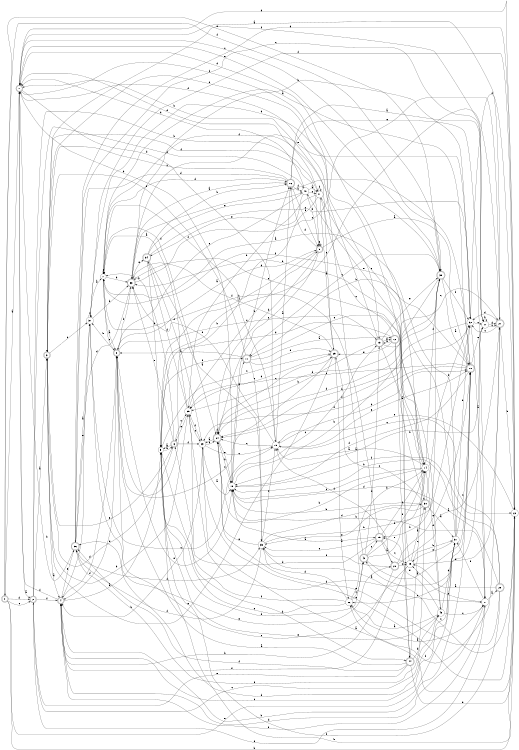 digraph n36_9 {
__start0 [label="" shape="none"];

rankdir=LR;
size="8,5";

s0 [style="rounded,filled", color="black", fillcolor="white" shape="doublecircle", label="0"];
s1 [style="rounded,filled", color="black", fillcolor="white" shape="doublecircle", label="1"];
s2 [style="rounded,filled", color="black", fillcolor="white" shape="doublecircle", label="2"];
s3 [style="rounded,filled", color="black", fillcolor="white" shape="doublecircle", label="3"];
s4 [style="rounded,filled", color="black", fillcolor="white" shape="doublecircle", label="4"];
s5 [style="filled", color="black", fillcolor="white" shape="circle", label="5"];
s6 [style="rounded,filled", color="black", fillcolor="white" shape="doublecircle", label="6"];
s7 [style="filled", color="black", fillcolor="white" shape="circle", label="7"];
s8 [style="rounded,filled", color="black", fillcolor="white" shape="doublecircle", label="8"];
s9 [style="rounded,filled", color="black", fillcolor="white" shape="doublecircle", label="9"];
s10 [style="rounded,filled", color="black", fillcolor="white" shape="doublecircle", label="10"];
s11 [style="rounded,filled", color="black", fillcolor="white" shape="doublecircle", label="11"];
s12 [style="rounded,filled", color="black", fillcolor="white" shape="doublecircle", label="12"];
s13 [style="rounded,filled", color="black", fillcolor="white" shape="doublecircle", label="13"];
s14 [style="filled", color="black", fillcolor="white" shape="circle", label="14"];
s15 [style="filled", color="black", fillcolor="white" shape="circle", label="15"];
s16 [style="rounded,filled", color="black", fillcolor="white" shape="doublecircle", label="16"];
s17 [style="filled", color="black", fillcolor="white" shape="circle", label="17"];
s18 [style="filled", color="black", fillcolor="white" shape="circle", label="18"];
s19 [style="rounded,filled", color="black", fillcolor="white" shape="doublecircle", label="19"];
s20 [style="rounded,filled", color="black", fillcolor="white" shape="doublecircle", label="20"];
s21 [style="rounded,filled", color="black", fillcolor="white" shape="doublecircle", label="21"];
s22 [style="filled", color="black", fillcolor="white" shape="circle", label="22"];
s23 [style="filled", color="black", fillcolor="white" shape="circle", label="23"];
s24 [style="rounded,filled", color="black", fillcolor="white" shape="doublecircle", label="24"];
s25 [style="rounded,filled", color="black", fillcolor="white" shape="doublecircle", label="25"];
s26 [style="filled", color="black", fillcolor="white" shape="circle", label="26"];
s27 [style="filled", color="black", fillcolor="white" shape="circle", label="27"];
s28 [style="rounded,filled", color="black", fillcolor="white" shape="doublecircle", label="28"];
s29 [style="filled", color="black", fillcolor="white" shape="circle", label="29"];
s30 [style="rounded,filled", color="black", fillcolor="white" shape="doublecircle", label="30"];
s31 [style="filled", color="black", fillcolor="white" shape="circle", label="31"];
s32 [style="filled", color="black", fillcolor="white" shape="circle", label="32"];
s33 [style="rounded,filled", color="black", fillcolor="white" shape="doublecircle", label="33"];
s34 [style="rounded,filled", color="black", fillcolor="white" shape="doublecircle", label="34"];
s35 [style="filled", color="black", fillcolor="white" shape="circle", label="35"];
s36 [style="rounded,filled", color="black", fillcolor="white" shape="doublecircle", label="36"];
s37 [style="filled", color="black", fillcolor="white" shape="circle", label="37"];
s38 [style="rounded,filled", color="black", fillcolor="white" shape="doublecircle", label="38"];
s39 [style="filled", color="black", fillcolor="white" shape="circle", label="39"];
s40 [style="filled", color="black", fillcolor="white" shape="circle", label="40"];
s41 [style="filled", color="black", fillcolor="white" shape="circle", label="41"];
s42 [style="rounded,filled", color="black", fillcolor="white" shape="doublecircle", label="42"];
s43 [style="filled", color="black", fillcolor="white" shape="circle", label="43"];
s44 [style="rounded,filled", color="black", fillcolor="white" shape="doublecircle", label="44"];
s0 -> s1 [label="a"];
s0 -> s22 [label="b"];
s0 -> s2 [label="c"];
s0 -> s2 [label="d"];
s0 -> s31 [label="e"];
s0 -> s38 [label="f"];
s1 -> s2 [label="a"];
s1 -> s18 [label="b"];
s1 -> s38 [label="c"];
s1 -> s15 [label="d"];
s1 -> s38 [label="e"];
s1 -> s44 [label="f"];
s2 -> s3 [label="a"];
s2 -> s41 [label="b"];
s2 -> s43 [label="c"];
s2 -> s40 [label="d"];
s2 -> s27 [label="e"];
s2 -> s4 [label="f"];
s3 -> s4 [label="a"];
s3 -> s39 [label="b"];
s3 -> s37 [label="c"];
s3 -> s13 [label="d"];
s3 -> s6 [label="e"];
s3 -> s9 [label="f"];
s4 -> s5 [label="a"];
s4 -> s10 [label="b"];
s4 -> s31 [label="c"];
s4 -> s8 [label="d"];
s4 -> s36 [label="e"];
s4 -> s1 [label="f"];
s5 -> s6 [label="a"];
s5 -> s44 [label="b"];
s5 -> s25 [label="c"];
s5 -> s42 [label="d"];
s5 -> s43 [label="e"];
s5 -> s11 [label="f"];
s6 -> s5 [label="a"];
s6 -> s7 [label="b"];
s6 -> s39 [label="c"];
s6 -> s3 [label="d"];
s6 -> s33 [label="e"];
s6 -> s23 [label="f"];
s7 -> s8 [label="a"];
s7 -> s33 [label="b"];
s7 -> s8 [label="c"];
s7 -> s16 [label="d"];
s7 -> s7 [label="e"];
s7 -> s24 [label="f"];
s8 -> s9 [label="a"];
s8 -> s37 [label="b"];
s8 -> s13 [label="c"];
s8 -> s4 [label="d"];
s8 -> s18 [label="e"];
s8 -> s33 [label="f"];
s9 -> s10 [label="a"];
s9 -> s24 [label="b"];
s9 -> s24 [label="c"];
s9 -> s16 [label="d"];
s9 -> s9 [label="e"];
s9 -> s5 [label="f"];
s10 -> s7 [label="a"];
s10 -> s11 [label="b"];
s10 -> s39 [label="c"];
s10 -> s23 [label="d"];
s10 -> s17 [label="e"];
s10 -> s18 [label="f"];
s11 -> s12 [label="a"];
s11 -> s8 [label="b"];
s11 -> s35 [label="c"];
s11 -> s25 [label="d"];
s11 -> s14 [label="e"];
s11 -> s3 [label="f"];
s12 -> s13 [label="a"];
s12 -> s30 [label="b"];
s12 -> s41 [label="c"];
s12 -> s5 [label="d"];
s12 -> s25 [label="e"];
s12 -> s44 [label="f"];
s13 -> s14 [label="a"];
s13 -> s24 [label="b"];
s13 -> s21 [label="c"];
s13 -> s12 [label="d"];
s13 -> s38 [label="e"];
s13 -> s7 [label="f"];
s14 -> s15 [label="a"];
s14 -> s24 [label="b"];
s14 -> s18 [label="c"];
s14 -> s43 [label="d"];
s14 -> s40 [label="e"];
s14 -> s38 [label="f"];
s15 -> s16 [label="a"];
s15 -> s10 [label="b"];
s15 -> s24 [label="c"];
s15 -> s33 [label="d"];
s15 -> s10 [label="e"];
s15 -> s7 [label="f"];
s16 -> s17 [label="a"];
s16 -> s40 [label="b"];
s16 -> s3 [label="c"];
s16 -> s36 [label="d"];
s16 -> s27 [label="e"];
s16 -> s9 [label="f"];
s17 -> s18 [label="a"];
s17 -> s17 [label="b"];
s17 -> s21 [label="c"];
s17 -> s21 [label="d"];
s17 -> s26 [label="e"];
s17 -> s3 [label="f"];
s18 -> s19 [label="a"];
s18 -> s38 [label="b"];
s18 -> s13 [label="c"];
s18 -> s16 [label="d"];
s18 -> s11 [label="e"];
s18 -> s22 [label="f"];
s19 -> s20 [label="a"];
s19 -> s7 [label="b"];
s19 -> s29 [label="c"];
s19 -> s39 [label="d"];
s19 -> s35 [label="e"];
s19 -> s14 [label="f"];
s20 -> s21 [label="a"];
s20 -> s4 [label="b"];
s20 -> s29 [label="c"];
s20 -> s15 [label="d"];
s20 -> s10 [label="e"];
s20 -> s35 [label="f"];
s21 -> s1 [label="a"];
s21 -> s22 [label="b"];
s21 -> s32 [label="c"];
s21 -> s32 [label="d"];
s21 -> s5 [label="e"];
s21 -> s26 [label="f"];
s22 -> s23 [label="a"];
s22 -> s5 [label="b"];
s22 -> s42 [label="c"];
s22 -> s1 [label="d"];
s22 -> s15 [label="e"];
s22 -> s37 [label="f"];
s23 -> s18 [label="a"];
s23 -> s4 [label="b"];
s23 -> s15 [label="c"];
s23 -> s24 [label="d"];
s23 -> s22 [label="e"];
s23 -> s39 [label="f"];
s24 -> s23 [label="a"];
s24 -> s18 [label="b"];
s24 -> s25 [label="c"];
s24 -> s38 [label="d"];
s24 -> s18 [label="e"];
s24 -> s24 [label="f"];
s25 -> s26 [label="a"];
s25 -> s1 [label="b"];
s25 -> s8 [label="c"];
s25 -> s39 [label="d"];
s25 -> s3 [label="e"];
s25 -> s33 [label="f"];
s26 -> s27 [label="a"];
s26 -> s14 [label="b"];
s26 -> s42 [label="c"];
s26 -> s35 [label="d"];
s26 -> s5 [label="e"];
s26 -> s6 [label="f"];
s27 -> s28 [label="a"];
s27 -> s18 [label="b"];
s27 -> s29 [label="c"];
s27 -> s4 [label="d"];
s27 -> s4 [label="e"];
s27 -> s31 [label="f"];
s28 -> s29 [label="a"];
s28 -> s18 [label="b"];
s28 -> s15 [label="c"];
s28 -> s18 [label="d"];
s28 -> s24 [label="e"];
s28 -> s5 [label="f"];
s29 -> s30 [label="a"];
s29 -> s31 [label="b"];
s29 -> s8 [label="c"];
s29 -> s21 [label="d"];
s29 -> s33 [label="e"];
s29 -> s4 [label="f"];
s30 -> s31 [label="a"];
s30 -> s18 [label="b"];
s30 -> s25 [label="c"];
s30 -> s1 [label="d"];
s30 -> s35 [label="e"];
s30 -> s32 [label="f"];
s31 -> s7 [label="a"];
s31 -> s32 [label="b"];
s31 -> s10 [label="c"];
s31 -> s36 [label="d"];
s31 -> s29 [label="e"];
s31 -> s7 [label="f"];
s32 -> s27 [label="a"];
s32 -> s24 [label="b"];
s32 -> s17 [label="c"];
s32 -> s22 [label="d"];
s32 -> s33 [label="e"];
s32 -> s24 [label="f"];
s33 -> s16 [label="a"];
s33 -> s32 [label="b"];
s33 -> s21 [label="c"];
s33 -> s4 [label="d"];
s33 -> s34 [label="e"];
s33 -> s10 [label="f"];
s34 -> s35 [label="a"];
s34 -> s16 [label="b"];
s34 -> s32 [label="c"];
s34 -> s5 [label="d"];
s34 -> s40 [label="e"];
s34 -> s23 [label="f"];
s35 -> s27 [label="a"];
s35 -> s32 [label="b"];
s35 -> s15 [label="c"];
s35 -> s30 [label="d"];
s35 -> s24 [label="e"];
s35 -> s36 [label="f"];
s36 -> s37 [label="a"];
s36 -> s1 [label="b"];
s36 -> s17 [label="c"];
s36 -> s22 [label="d"];
s36 -> s37 [label="e"];
s36 -> s35 [label="f"];
s37 -> s7 [label="a"];
s37 -> s33 [label="b"];
s37 -> s15 [label="c"];
s37 -> s38 [label="d"];
s37 -> s20 [label="e"];
s37 -> s37 [label="f"];
s38 -> s10 [label="a"];
s38 -> s19 [label="b"];
s38 -> s11 [label="c"];
s38 -> s39 [label="d"];
s38 -> s0 [label="e"];
s38 -> s32 [label="f"];
s39 -> s7 [label="a"];
s39 -> s9 [label="b"];
s39 -> s23 [label="c"];
s39 -> s10 [label="d"];
s39 -> s6 [label="e"];
s39 -> s34 [label="f"];
s40 -> s41 [label="a"];
s40 -> s39 [label="b"];
s40 -> s41 [label="c"];
s40 -> s1 [label="d"];
s40 -> s8 [label="e"];
s40 -> s9 [label="f"];
s41 -> s25 [label="a"];
s41 -> s8 [label="b"];
s41 -> s14 [label="c"];
s41 -> s1 [label="d"];
s41 -> s34 [label="e"];
s41 -> s41 [label="f"];
s42 -> s10 [label="a"];
s42 -> s14 [label="b"];
s42 -> s19 [label="c"];
s42 -> s13 [label="d"];
s42 -> s14 [label="e"];
s42 -> s1 [label="f"];
s43 -> s26 [label="a"];
s43 -> s33 [label="b"];
s43 -> s27 [label="c"];
s43 -> s31 [label="d"];
s43 -> s19 [label="e"];
s43 -> s36 [label="f"];
s44 -> s8 [label="a"];
s44 -> s30 [label="b"];
s44 -> s14 [label="c"];
s44 -> s22 [label="d"];
s44 -> s2 [label="e"];
s44 -> s36 [label="f"];

}